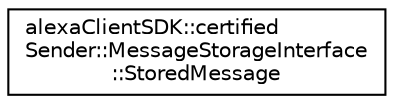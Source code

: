 digraph "Graphical Class Hierarchy"
{
  edge [fontname="Helvetica",fontsize="10",labelfontname="Helvetica",labelfontsize="10"];
  node [fontname="Helvetica",fontsize="10",shape=record];
  rankdir="LR";
  Node1 [label="alexaClientSDK::certified\lSender::MessageStorageInterface\l::StoredMessage",height=0.2,width=0.4,color="black", fillcolor="white", style="filled",URL="$structalexa_client_s_d_k_1_1certified_sender_1_1_message_storage_interface_1_1_stored_message.html"];
}
